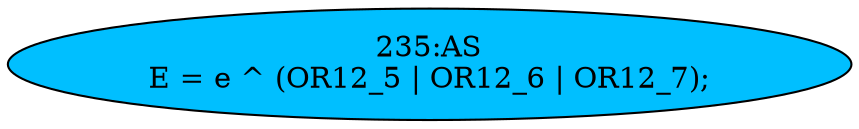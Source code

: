 strict digraph "" {
	node [label="\N"];
	"235:AS"	 [ast="<pyverilog.vparser.ast.Assign object at 0x7f14ceedf890>",
		def_var="['E']",
		fillcolor=deepskyblue,
		label="235:AS
E = e ^ (OR12_5 | OR12_6 | OR12_7);",
		statements="[]",
		style=filled,
		typ=Assign,
		use_var="['e', 'OR12_5', 'OR12_6', 'OR12_7']"];
}
